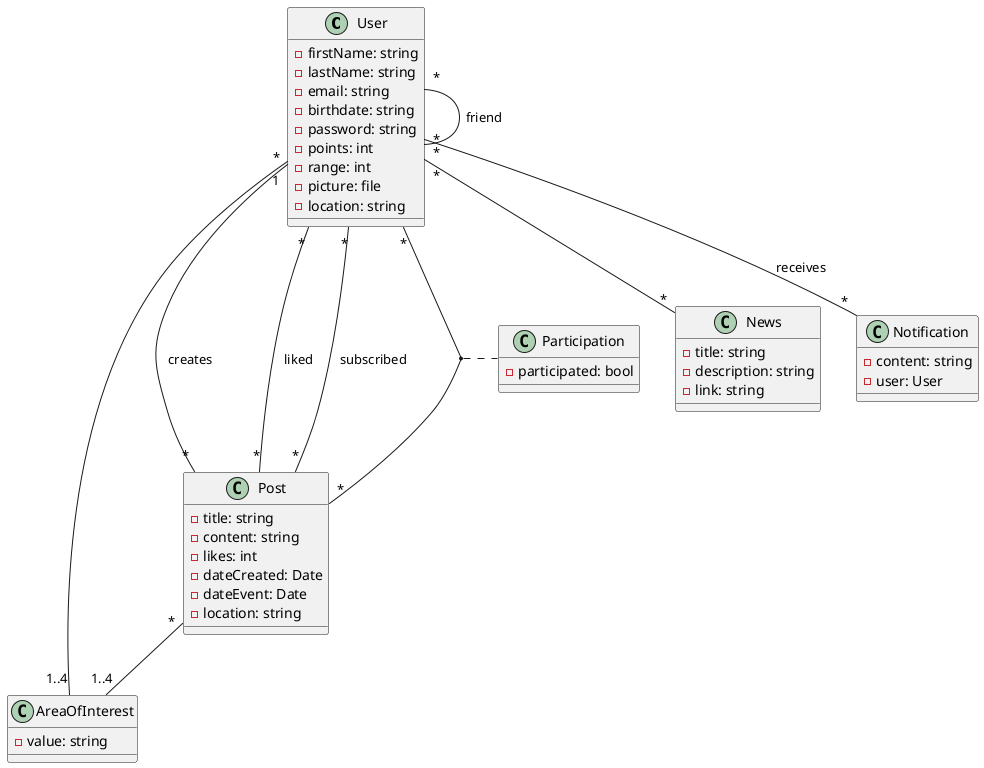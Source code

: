 @startuml App
'Location stores the coordinates'
class User {
    - firstName: string
    - lastName: string
    - email: string
    - birthdate: string
    - password: string
    - points: int
    - range: int
    - picture: file
    - location: string
}

class AreaOfInterest {
    - value: string
}

class Post {
    - title: string
    - content: string
    - likes: int
    - dateCreated: Date
    - dateEvent: Date
    - location: string
}

class News {
    - title: string
    - description: string
    - link: string
}

class Notification {
    - content: string
    - user: User
}

class Participation{
    - participated: bool
}


User "*" -- "*" User: friend
User "*" -- "*" News
'A post can have more than one creator'
User "1" -- "*" Post: creates
User "*" -- "*" Post: liked
User "*" -- "*" Notification: receives
User "*" -- "1..4" AreaOfInterest
Post "*" -- "1..4" AreaOfInterest
User "*" -- "*" Post: subscribed
User "*" -- "*" Post
(User, Post) .. Participation

@enduml
